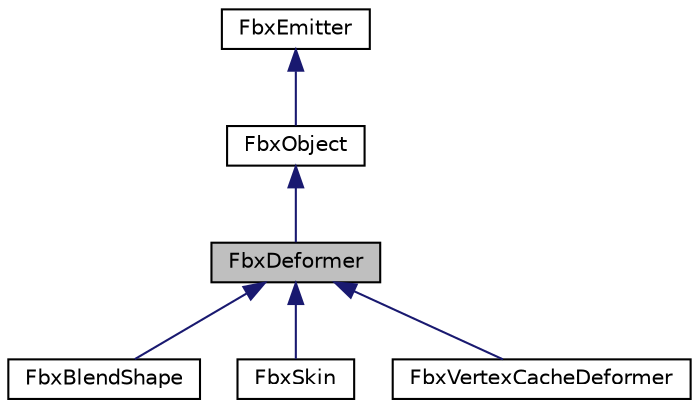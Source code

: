 digraph "FbxDeformer"
{
  edge [fontname="Helvetica",fontsize="10",labelfontname="Helvetica",labelfontsize="10"];
  node [fontname="Helvetica",fontsize="10",shape=record];
  Node0 [label="FbxDeformer",height=0.2,width=0.4,color="black", fillcolor="grey75", style="filled", fontcolor="black"];
  Node1 -> Node0 [dir="back",color="midnightblue",fontsize="10",style="solid"];
  Node1 [label="FbxObject",height=0.2,width=0.4,color="black", fillcolor="white", style="filled",URL="$class_fbx_object.html"];
  Node2 -> Node1 [dir="back",color="midnightblue",fontsize="10",style="solid"];
  Node2 [label="FbxEmitter",height=0.2,width=0.4,color="black", fillcolor="white", style="filled",URL="$class_fbx_emitter.html"];
  Node0 -> Node3 [dir="back",color="midnightblue",fontsize="10",style="solid"];
  Node3 [label="FbxBlendShape",height=0.2,width=0.4,color="black", fillcolor="white", style="filled",URL="$class_fbx_blend_shape.html"];
  Node0 -> Node4 [dir="back",color="midnightblue",fontsize="10",style="solid"];
  Node4 [label="FbxSkin",height=0.2,width=0.4,color="black", fillcolor="white", style="filled",URL="$class_fbx_skin.html"];
  Node0 -> Node5 [dir="back",color="midnightblue",fontsize="10",style="solid"];
  Node5 [label="FbxVertexCacheDeformer",height=0.2,width=0.4,color="black", fillcolor="white", style="filled",URL="$class_fbx_vertex_cache_deformer.html",tooltip="This class deforms control points of a geometry using control point positions stored in the associate..."];
}
